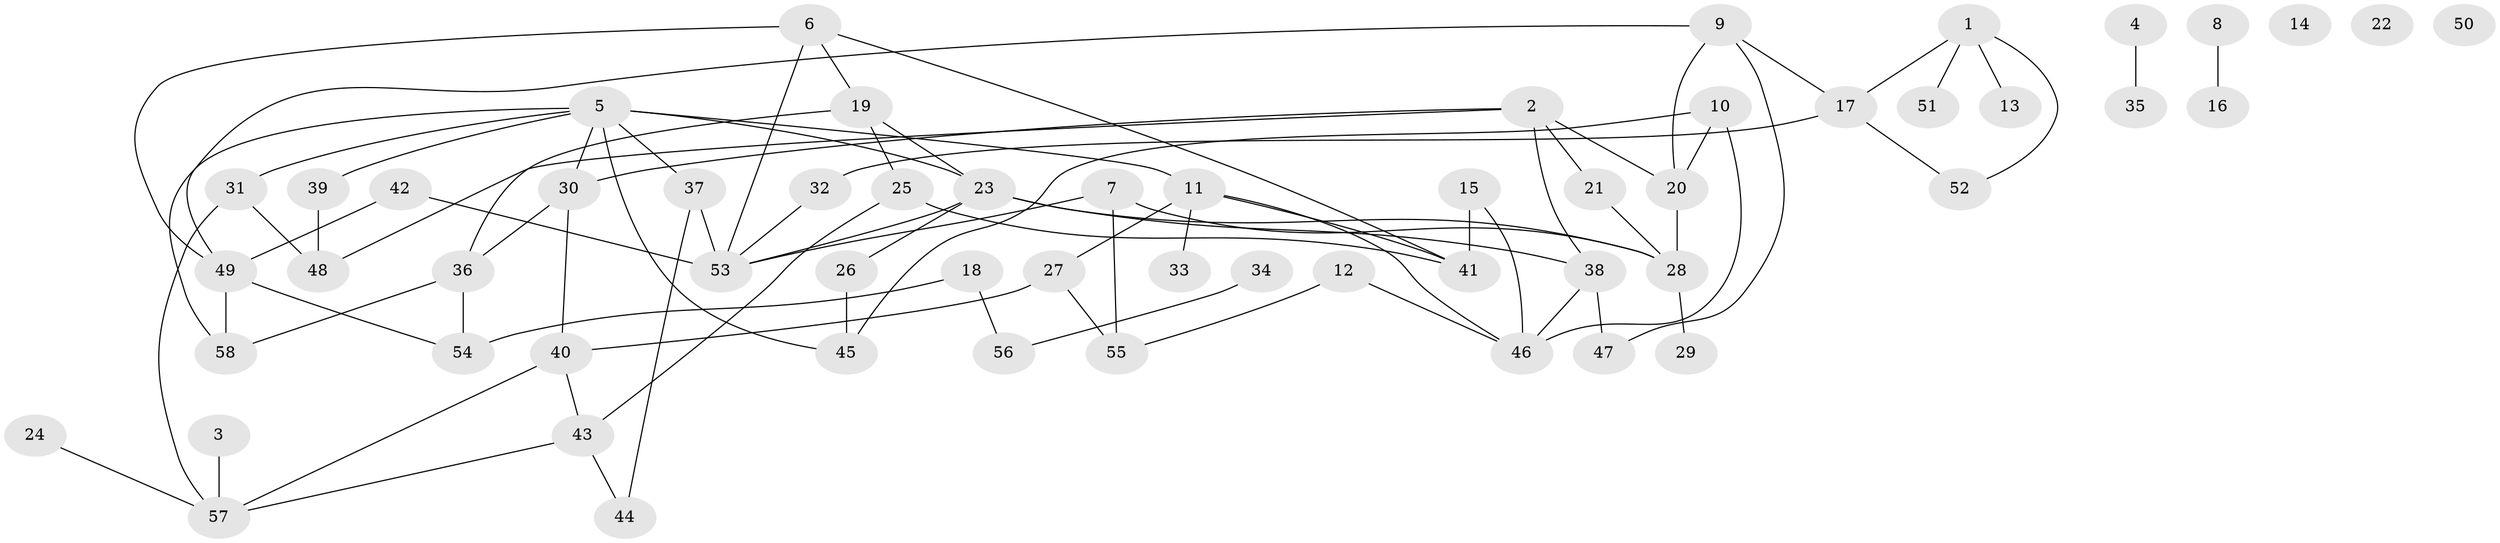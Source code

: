 // coarse degree distribution, {3: 0.17647058823529413, 5: 0.14705882352941177, 4: 0.23529411764705882, 0: 0.14705882352941177, 8: 0.029411764705882353, 2: 0.08823529411764706, 9: 0.029411764705882353, 1: 0.08823529411764706, 6: 0.029411764705882353, 7: 0.029411764705882353}
// Generated by graph-tools (version 1.1) at 2025/23/03/03/25 07:23:24]
// undirected, 58 vertices, 83 edges
graph export_dot {
graph [start="1"]
  node [color=gray90,style=filled];
  1;
  2;
  3;
  4;
  5;
  6;
  7;
  8;
  9;
  10;
  11;
  12;
  13;
  14;
  15;
  16;
  17;
  18;
  19;
  20;
  21;
  22;
  23;
  24;
  25;
  26;
  27;
  28;
  29;
  30;
  31;
  32;
  33;
  34;
  35;
  36;
  37;
  38;
  39;
  40;
  41;
  42;
  43;
  44;
  45;
  46;
  47;
  48;
  49;
  50;
  51;
  52;
  53;
  54;
  55;
  56;
  57;
  58;
  1 -- 13;
  1 -- 17;
  1 -- 51;
  1 -- 52;
  2 -- 20;
  2 -- 21;
  2 -- 30;
  2 -- 38;
  2 -- 48;
  3 -- 57;
  4 -- 35;
  5 -- 11;
  5 -- 23;
  5 -- 30;
  5 -- 31;
  5 -- 37;
  5 -- 39;
  5 -- 45;
  5 -- 58;
  6 -- 19;
  6 -- 41;
  6 -- 49;
  6 -- 53;
  7 -- 28;
  7 -- 53;
  7 -- 55;
  8 -- 16;
  9 -- 17;
  9 -- 20;
  9 -- 47;
  9 -- 49;
  10 -- 20;
  10 -- 45;
  10 -- 46;
  11 -- 27;
  11 -- 33;
  11 -- 41;
  11 -- 46;
  12 -- 46;
  12 -- 55;
  15 -- 41;
  15 -- 46;
  17 -- 32;
  17 -- 52;
  18 -- 54;
  18 -- 56;
  19 -- 23;
  19 -- 25;
  19 -- 36;
  20 -- 28;
  21 -- 28;
  23 -- 26;
  23 -- 28;
  23 -- 38;
  23 -- 53;
  24 -- 57;
  25 -- 41;
  25 -- 43;
  26 -- 45;
  27 -- 40;
  27 -- 55;
  28 -- 29;
  30 -- 36;
  30 -- 40;
  31 -- 48;
  31 -- 57;
  32 -- 53;
  34 -- 56;
  36 -- 54;
  36 -- 58;
  37 -- 44;
  37 -- 53;
  38 -- 46;
  38 -- 47;
  39 -- 48;
  40 -- 43;
  40 -- 57;
  42 -- 49;
  42 -- 53;
  43 -- 44;
  43 -- 57;
  49 -- 54;
  49 -- 58;
}

